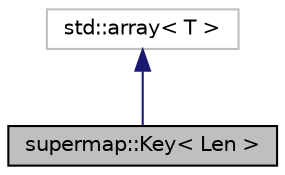 digraph "supermap::Key&lt; Len &gt;"
{
 // LATEX_PDF_SIZE
  edge [fontname="Helvetica",fontsize="10",labelfontname="Helvetica",labelfontsize="10"];
  node [fontname="Helvetica",fontsize="10",shape=record];
  Node1 [label="supermap::Key\< Len \>",height=0.2,width=0.4,color="black", fillcolor="grey75", style="filled", fontcolor="black",tooltip="An array which contains Len bytes in-place (not in the heap memory)."];
  Node2 -> Node1 [dir="back",color="midnightblue",fontsize="10",style="solid",fontname="Helvetica"];
  Node2 [label="std::array\< T \>",height=0.2,width=0.4,color="grey75", fillcolor="white", style="filled",tooltip=" "];
}

